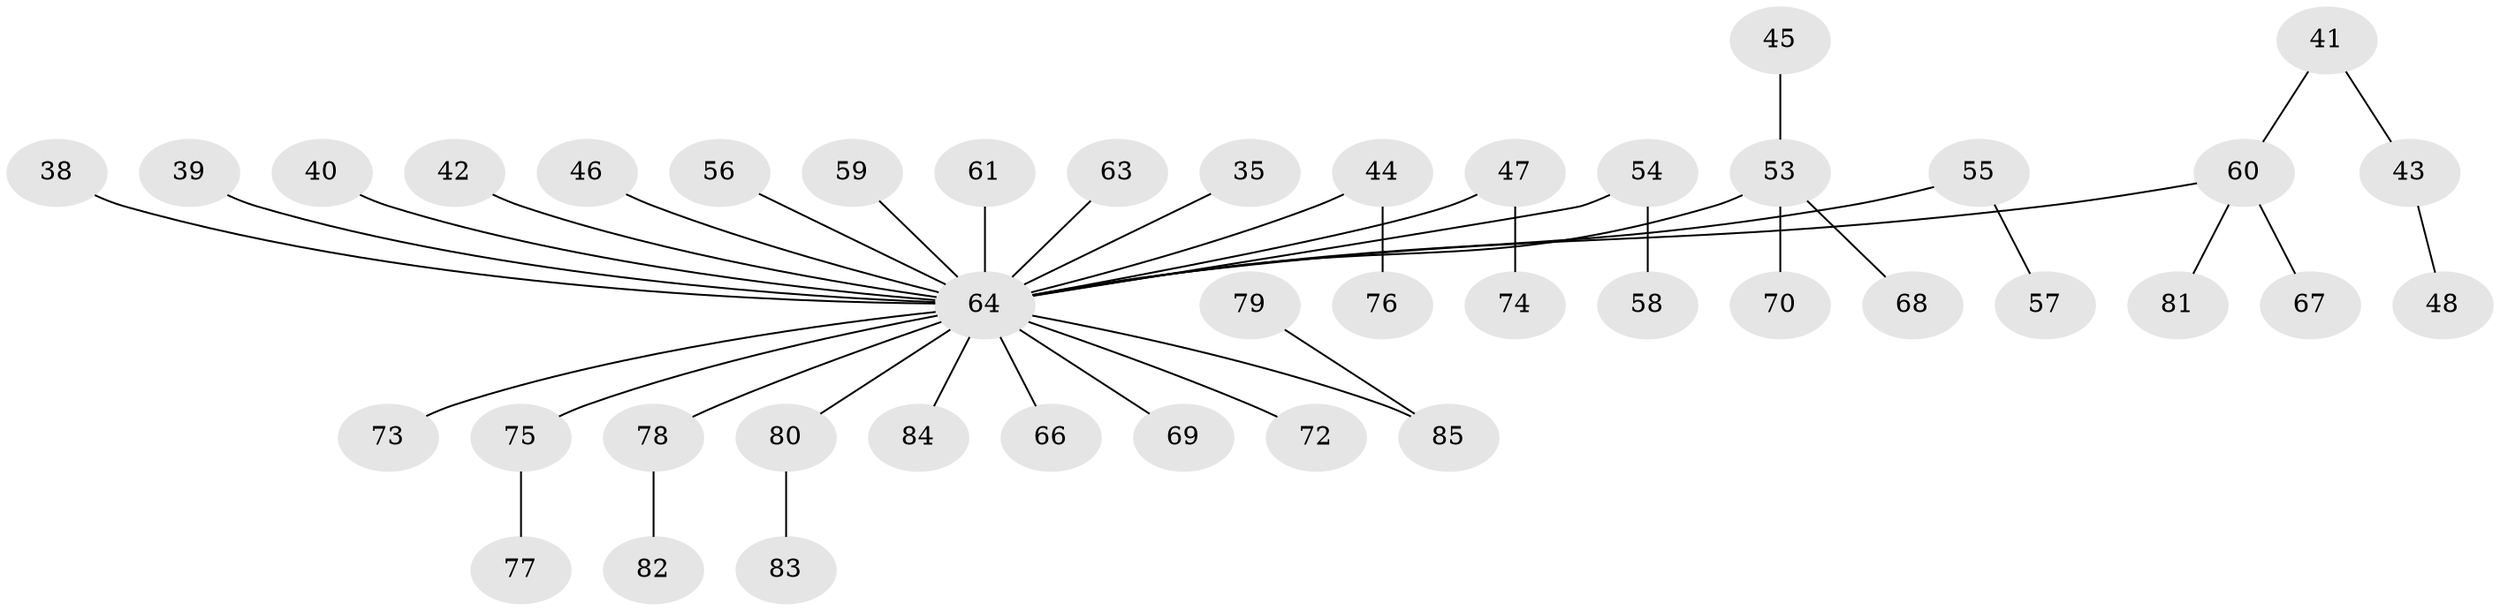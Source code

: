 // original degree distribution, {5: 0.03529411764705882, 7: 0.011764705882352941, 3: 0.17647058823529413, 4: 0.03529411764705882, 1: 0.4823529411764706, 2: 0.24705882352941178, 6: 0.011764705882352941}
// Generated by graph-tools (version 1.1) at 2025/52/03/09/25 04:52:42]
// undirected, 42 vertices, 41 edges
graph export_dot {
graph [start="1"]
  node [color=gray90,style=filled];
  35;
  38;
  39;
  40;
  41;
  42;
  43;
  44;
  45;
  46;
  47;
  48;
  53 [super="+31"];
  54;
  55;
  56;
  57;
  58;
  59;
  60 [super="+23+50"];
  61;
  63;
  64 [super="+13+14+25+51+62+32+34+36"];
  66;
  67;
  68;
  69;
  70;
  72;
  73;
  74;
  75 [super="+49"];
  76;
  77;
  78;
  79;
  80;
  81;
  82;
  83;
  84;
  85 [super="+71"];
  35 -- 64;
  38 -- 64;
  39 -- 64;
  40 -- 64;
  41 -- 43;
  41 -- 60;
  42 -- 64;
  43 -- 48;
  44 -- 76;
  44 -- 64;
  45 -- 53;
  46 -- 64;
  47 -- 74;
  47 -- 64;
  53 -- 68;
  53 -- 70;
  53 -- 64;
  54 -- 58;
  54 -- 64;
  55 -- 57;
  55 -- 64;
  56 -- 64;
  59 -- 64;
  60 -- 67;
  60 -- 81;
  60 -- 64;
  61 -- 64;
  63 -- 64;
  64 -- 73;
  64 -- 80;
  64 -- 66;
  64 -- 69;
  64 -- 72;
  64 -- 75;
  64 -- 78;
  64 -- 84;
  64 -- 85;
  75 -- 77;
  78 -- 82;
  79 -- 85;
  80 -- 83;
}
